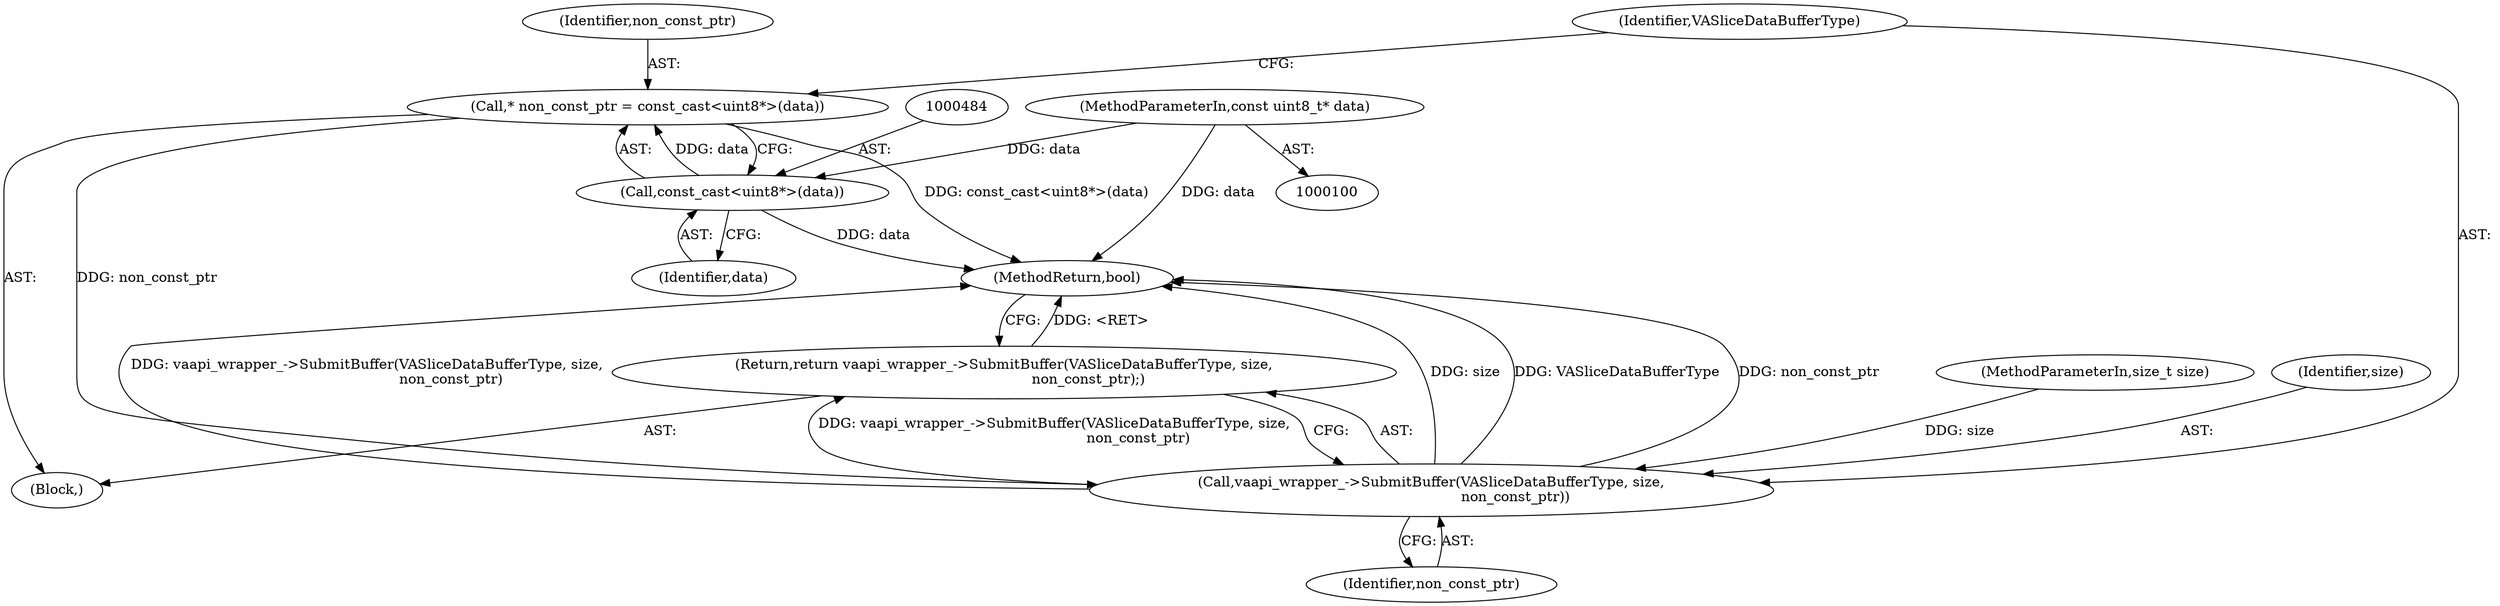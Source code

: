 digraph "0_Chrome_27c68f543e5eba779902447445dfb05ec3f5bf75_5@pointer" {
"1000481" [label="(Call,* non_const_ptr = const_cast<uint8*>(data))"];
"1000483" [label="(Call,const_cast<uint8*>(data))"];
"1000106" [label="(MethodParameterIn,const uint8_t* data)"];
"1000487" [label="(Call,vaapi_wrapper_->SubmitBuffer(VASliceDataBufferType, size,\n                                      non_const_ptr))"];
"1000486" [label="(Return,return vaapi_wrapper_->SubmitBuffer(VASliceDataBufferType, size,\n                                      non_const_ptr);)"];
"1000491" [label="(MethodReturn,bool)"];
"1000482" [label="(Identifier,non_const_ptr)"];
"1000481" [label="(Call,* non_const_ptr = const_cast<uint8*>(data))"];
"1000108" [label="(Block,)"];
"1000487" [label="(Call,vaapi_wrapper_->SubmitBuffer(VASliceDataBufferType, size,\n                                      non_const_ptr))"];
"1000106" [label="(MethodParameterIn,const uint8_t* data)"];
"1000489" [label="(Identifier,size)"];
"1000488" [label="(Identifier,VASliceDataBufferType)"];
"1000485" [label="(Identifier,data)"];
"1000490" [label="(Identifier,non_const_ptr)"];
"1000486" [label="(Return,return vaapi_wrapper_->SubmitBuffer(VASliceDataBufferType, size,\n                                      non_const_ptr);)"];
"1000483" [label="(Call,const_cast<uint8*>(data))"];
"1000107" [label="(MethodParameterIn,size_t size)"];
"1000481" -> "1000108"  [label="AST: "];
"1000481" -> "1000483"  [label="CFG: "];
"1000482" -> "1000481"  [label="AST: "];
"1000483" -> "1000481"  [label="AST: "];
"1000488" -> "1000481"  [label="CFG: "];
"1000481" -> "1000491"  [label="DDG: const_cast<uint8*>(data)"];
"1000483" -> "1000481"  [label="DDG: data"];
"1000481" -> "1000487"  [label="DDG: non_const_ptr"];
"1000483" -> "1000485"  [label="CFG: "];
"1000484" -> "1000483"  [label="AST: "];
"1000485" -> "1000483"  [label="AST: "];
"1000483" -> "1000491"  [label="DDG: data"];
"1000106" -> "1000483"  [label="DDG: data"];
"1000106" -> "1000100"  [label="AST: "];
"1000106" -> "1000491"  [label="DDG: data"];
"1000487" -> "1000486"  [label="AST: "];
"1000487" -> "1000490"  [label="CFG: "];
"1000488" -> "1000487"  [label="AST: "];
"1000489" -> "1000487"  [label="AST: "];
"1000490" -> "1000487"  [label="AST: "];
"1000486" -> "1000487"  [label="CFG: "];
"1000487" -> "1000491"  [label="DDG: size"];
"1000487" -> "1000491"  [label="DDG: VASliceDataBufferType"];
"1000487" -> "1000491"  [label="DDG: non_const_ptr"];
"1000487" -> "1000491"  [label="DDG: vaapi_wrapper_->SubmitBuffer(VASliceDataBufferType, size,\n                                      non_const_ptr)"];
"1000487" -> "1000486"  [label="DDG: vaapi_wrapper_->SubmitBuffer(VASliceDataBufferType, size,\n                                      non_const_ptr)"];
"1000107" -> "1000487"  [label="DDG: size"];
"1000486" -> "1000108"  [label="AST: "];
"1000491" -> "1000486"  [label="CFG: "];
"1000486" -> "1000491"  [label="DDG: <RET>"];
}
